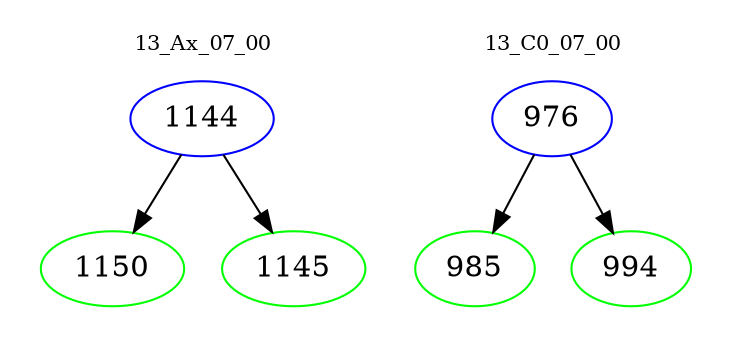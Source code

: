 digraph{
subgraph cluster_0 {
color = white
label = "13_Ax_07_00";
fontsize=10;
T0_1144 [label="1144", color="blue"]
T0_1144 -> T0_1150 [color="black"]
T0_1150 [label="1150", color="green"]
T0_1144 -> T0_1145 [color="black"]
T0_1145 [label="1145", color="green"]
}
subgraph cluster_1 {
color = white
label = "13_C0_07_00";
fontsize=10;
T1_976 [label="976", color="blue"]
T1_976 -> T1_985 [color="black"]
T1_985 [label="985", color="green"]
T1_976 -> T1_994 [color="black"]
T1_994 [label="994", color="green"]
}
}
